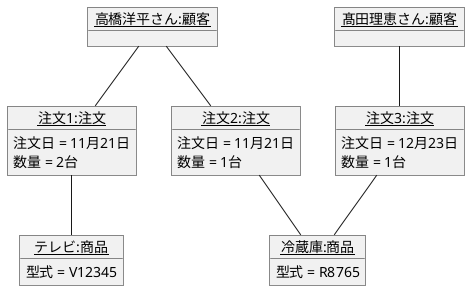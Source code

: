 @startuml 注文
object "<u>高橋洋平さん:顧客</u>" as c1{
}
object "<u>髙田理恵さん:顧客</u>" as c2{
}


object "<u>注文1:注文</u>" as o1{
    注文日 = 11月21日
    数量 = 2台
}
object "<u>注文2:注文</u>" as o2{
    注文日 = 11月21日
    数量 = 1台
}
object "<u>注文3:注文</u>" as o3{
    注文日 = 12月23日
    数量 = 1台
}

object "<u>テレビ:商品</u>" as p1{
    型式 = V12345
}
object "<u>冷蔵庫:商品</u>" as p2{
    型式 = R8765
}

c1 -- o1
c1 -- o2
c2 -- o3

o1 -- p1
o2 -- p2
o3 -- p2
@enduml